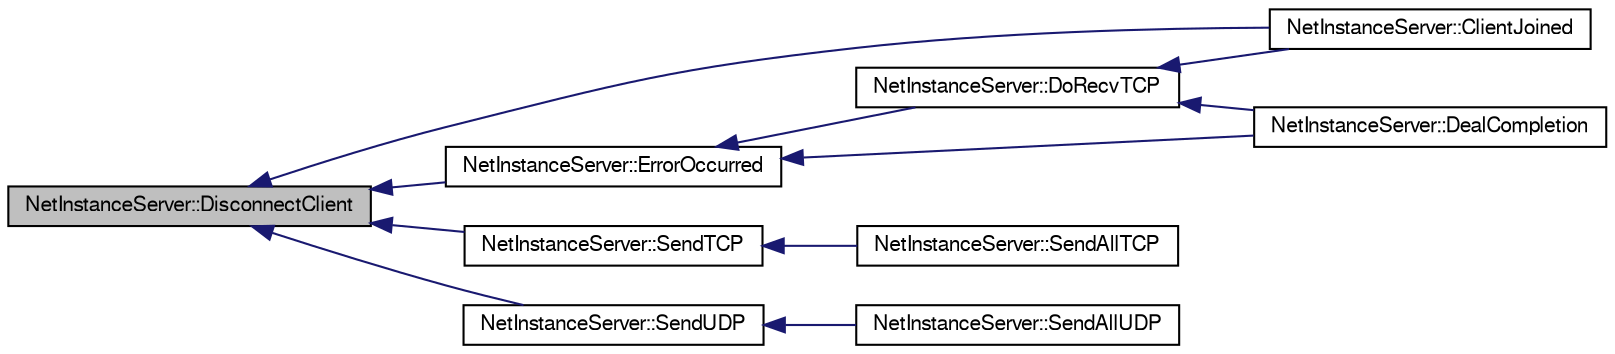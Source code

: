 digraph G
{
  edge [fontname="FreeSans",fontsize="10",labelfontname="FreeSans",labelfontsize="10"];
  node [fontname="FreeSans",fontsize="10",shape=record];
  rankdir=LR;
  Node1 [label="NetInstanceServer::DisconnectClient",height=0.2,width=0.4,color="black", fillcolor="grey75", style="filled" fontcolor="black"];
  Node1 -> Node2 [dir=back,color="midnightblue",fontsize="10",style="solid"];
  Node2 [label="NetInstanceServer::ClientJoined",height=0.2,width=0.4,color="black", fillcolor="white", style="filled",URL="$class_net_instance_server.html#ae60d538ba4e1f31b8ae955be2ab6168e"];
  Node1 -> Node3 [dir=back,color="midnightblue",fontsize="10",style="solid"];
  Node3 [label="NetInstanceServer::ErrorOccurred",height=0.2,width=0.4,color="black", fillcolor="white", style="filled",URL="$class_net_instance_server.html#a8ac63460d0caceb3d682156a68af5750"];
  Node3 -> Node4 [dir=back,color="midnightblue",fontsize="10",style="solid"];
  Node4 [label="NetInstanceServer::DealCompletion",height=0.2,width=0.4,color="black", fillcolor="white", style="filled",URL="$class_net_instance_server.html#ab4c3cb083bd951db393538c811d6e4bd"];
  Node3 -> Node5 [dir=back,color="midnightblue",fontsize="10",style="solid"];
  Node5 [label="NetInstanceServer::DoRecvTCP",height=0.2,width=0.4,color="black", fillcolor="white", style="filled",URL="$class_net_instance_server.html#a2081ea66b6d11cece73244bc71608e7a"];
  Node5 -> Node2 [dir=back,color="midnightblue",fontsize="10",style="solid"];
  Node5 -> Node4 [dir=back,color="midnightblue",fontsize="10",style="solid"];
  Node1 -> Node6 [dir=back,color="midnightblue",fontsize="10",style="solid"];
  Node6 [label="NetInstanceServer::SendTCP",height=0.2,width=0.4,color="black", fillcolor="white", style="filled",URL="$class_net_instance_server.html#a55852acdfb0b846a1855fec81b9c987b"];
  Node6 -> Node7 [dir=back,color="midnightblue",fontsize="10",style="solid"];
  Node7 [label="NetInstanceServer::SendAllTCP",height=0.2,width=0.4,color="black", fillcolor="white", style="filled",URL="$class_net_instance_server.html#ae506c49343433af84b2a714d2f3355b1"];
  Node1 -> Node8 [dir=back,color="midnightblue",fontsize="10",style="solid"];
  Node8 [label="NetInstanceServer::SendUDP",height=0.2,width=0.4,color="black", fillcolor="white", style="filled",URL="$class_net_instance_server.html#a600040cc42f832f39fd2e69a24dd5835"];
  Node8 -> Node9 [dir=back,color="midnightblue",fontsize="10",style="solid"];
  Node9 [label="NetInstanceServer::SendAllUDP",height=0.2,width=0.4,color="black", fillcolor="white", style="filled",URL="$class_net_instance_server.html#a33ab5a54c2b8d4c28dcf79373b5188c9"];
}
